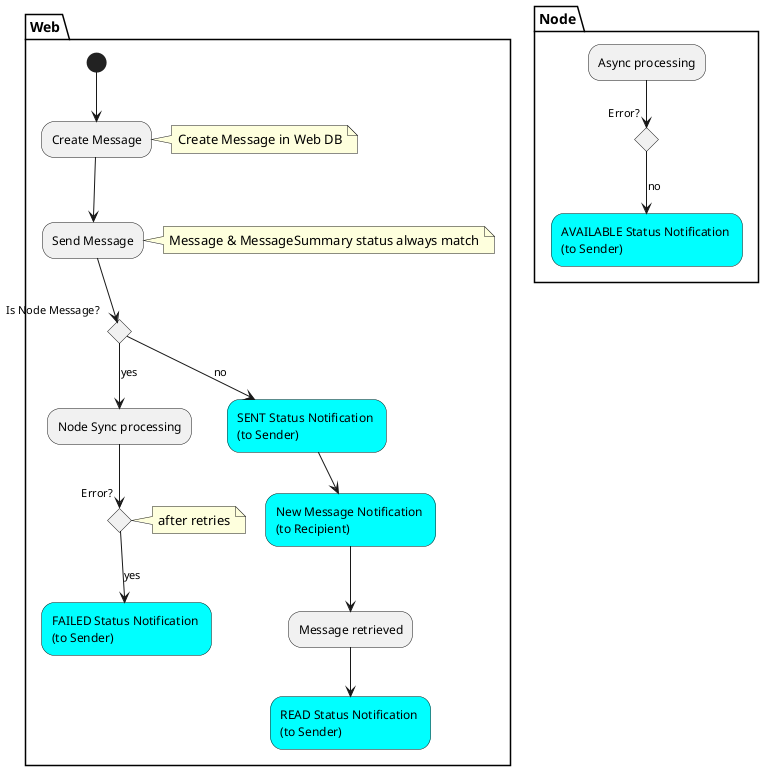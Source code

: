 @startuml

skinparam activity {
  BackgroundColor<< Notification >> Cyan
}

partition Web {
    (*) --> "Create Message"
    note right: Create Message in Web DB
    "Create Message" --> "Send Message"
    note right: Message & MessageSummary status always match

    if "Is Node Message?" then
        -->[yes] "Node Sync processing"
        --> if "Error?" then
                note left: after retries
                -->[yes] FAILED Status Notification \n(to Sender)<< Notification >>
            endif
    else
        -->[no] SENT Status Notification \n(to Sender)<< Notification >>
        --> New Message Notification \n(to Recipient)<< Notification >>
        --> Message retrieved
        --> READ Status Notification \n(to Sender)<< Notification >>
    endif
}

partition Node {
    "Async processing" --> if "Error?" then
        -->[no] AVAILABLE Status Notification \n(to Sender)<< Notification >>
    endif
}

@enduml